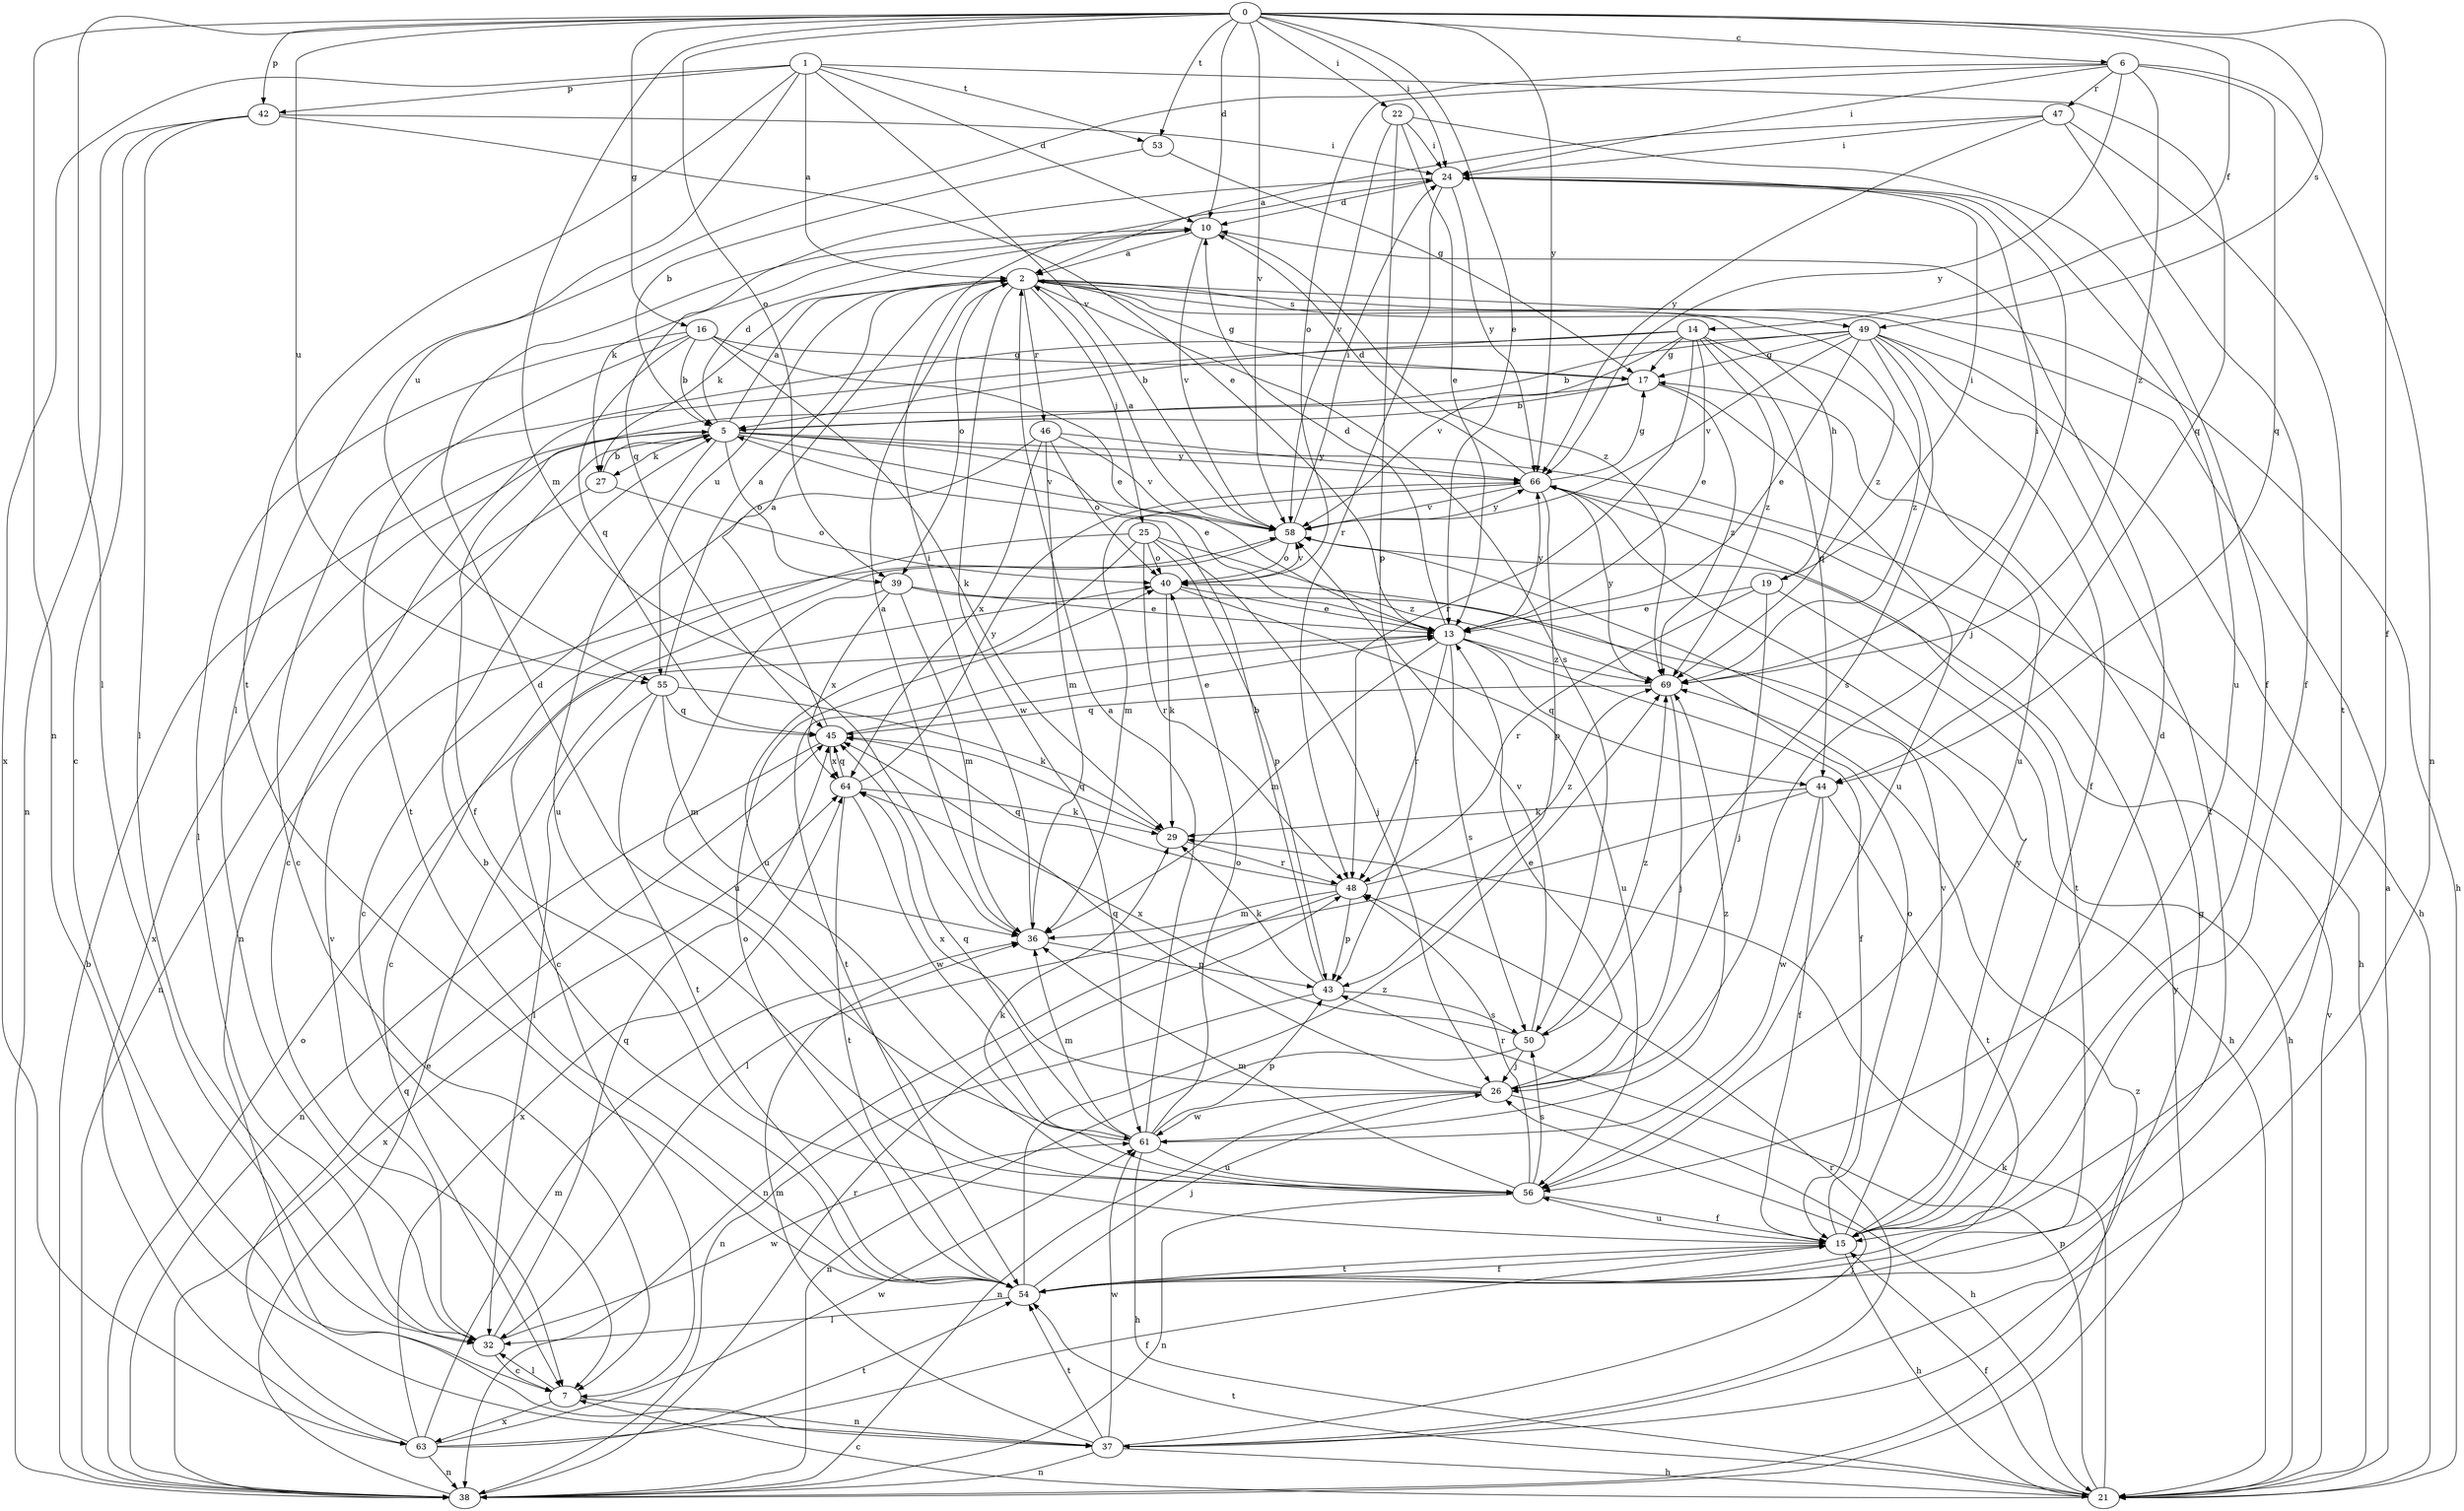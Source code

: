 strict digraph  {
0;
1;
2;
5;
6;
7;
10;
13;
14;
15;
16;
17;
19;
21;
22;
24;
25;
26;
27;
29;
32;
36;
37;
38;
39;
40;
42;
43;
44;
45;
46;
47;
48;
49;
50;
53;
54;
55;
56;
58;
61;
63;
64;
66;
69;
0 -> 6  [label=c];
0 -> 10  [label=d];
0 -> 13  [label=e];
0 -> 14  [label=f];
0 -> 15  [label=f];
0 -> 16  [label=g];
0 -> 22  [label=i];
0 -> 24  [label=i];
0 -> 32  [label=l];
0 -> 36  [label=m];
0 -> 37  [label=n];
0 -> 39  [label=o];
0 -> 42  [label=p];
0 -> 49  [label=s];
0 -> 53  [label=t];
0 -> 55  [label=u];
0 -> 58  [label=v];
0 -> 66  [label=y];
1 -> 2  [label=a];
1 -> 10  [label=d];
1 -> 42  [label=p];
1 -> 44  [label=q];
1 -> 53  [label=t];
1 -> 54  [label=t];
1 -> 55  [label=u];
1 -> 58  [label=v];
1 -> 63  [label=x];
2 -> 17  [label=g];
2 -> 19  [label=h];
2 -> 21  [label=h];
2 -> 25  [label=j];
2 -> 27  [label=k];
2 -> 39  [label=o];
2 -> 46  [label=r];
2 -> 49  [label=s];
2 -> 50  [label=s];
2 -> 55  [label=u];
2 -> 61  [label=w];
2 -> 69  [label=z];
5 -> 2  [label=a];
5 -> 10  [label=d];
5 -> 13  [label=e];
5 -> 21  [label=h];
5 -> 27  [label=k];
5 -> 37  [label=n];
5 -> 39  [label=o];
5 -> 56  [label=u];
5 -> 58  [label=v];
5 -> 63  [label=x];
5 -> 66  [label=y];
6 -> 24  [label=i];
6 -> 32  [label=l];
6 -> 37  [label=n];
6 -> 40  [label=o];
6 -> 44  [label=q];
6 -> 47  [label=r];
6 -> 66  [label=y];
6 -> 69  [label=z];
7 -> 32  [label=l];
7 -> 37  [label=n];
7 -> 63  [label=x];
10 -> 2  [label=a];
10 -> 27  [label=k];
10 -> 58  [label=v];
10 -> 69  [label=z];
13 -> 10  [label=d];
13 -> 15  [label=f];
13 -> 36  [label=m];
13 -> 44  [label=q];
13 -> 48  [label=r];
13 -> 50  [label=s];
13 -> 54  [label=t];
13 -> 66  [label=y];
13 -> 69  [label=z];
14 -> 5  [label=b];
14 -> 7  [label=c];
14 -> 13  [label=e];
14 -> 17  [label=g];
14 -> 44  [label=q];
14 -> 48  [label=r];
14 -> 56  [label=u];
14 -> 58  [label=v];
14 -> 69  [label=z];
15 -> 10  [label=d];
15 -> 21  [label=h];
15 -> 40  [label=o];
15 -> 54  [label=t];
15 -> 56  [label=u];
15 -> 58  [label=v];
15 -> 66  [label=y];
16 -> 5  [label=b];
16 -> 13  [label=e];
16 -> 17  [label=g];
16 -> 29  [label=k];
16 -> 32  [label=l];
16 -> 45  [label=q];
16 -> 54  [label=t];
17 -> 5  [label=b];
17 -> 15  [label=f];
17 -> 56  [label=u];
17 -> 69  [label=z];
19 -> 13  [label=e];
19 -> 21  [label=h];
19 -> 24  [label=i];
19 -> 26  [label=j];
19 -> 48  [label=r];
21 -> 2  [label=a];
21 -> 7  [label=c];
21 -> 15  [label=f];
21 -> 29  [label=k];
21 -> 43  [label=p];
21 -> 54  [label=t];
21 -> 58  [label=v];
22 -> 13  [label=e];
22 -> 15  [label=f];
22 -> 24  [label=i];
22 -> 43  [label=p];
22 -> 58  [label=v];
24 -> 10  [label=d];
24 -> 26  [label=j];
24 -> 45  [label=q];
24 -> 48  [label=r];
24 -> 56  [label=u];
24 -> 66  [label=y];
25 -> 7  [label=c];
25 -> 26  [label=j];
25 -> 40  [label=o];
25 -> 43  [label=p];
25 -> 48  [label=r];
25 -> 56  [label=u];
25 -> 69  [label=z];
26 -> 13  [label=e];
26 -> 21  [label=h];
26 -> 38  [label=n];
26 -> 45  [label=q];
26 -> 61  [label=w];
26 -> 64  [label=x];
27 -> 5  [label=b];
27 -> 38  [label=n];
27 -> 40  [label=o];
29 -> 45  [label=q];
29 -> 48  [label=r];
32 -> 7  [label=c];
32 -> 45  [label=q];
32 -> 58  [label=v];
32 -> 61  [label=w];
36 -> 2  [label=a];
36 -> 24  [label=i];
36 -> 43  [label=p];
37 -> 17  [label=g];
37 -> 21  [label=h];
37 -> 26  [label=j];
37 -> 36  [label=m];
37 -> 38  [label=n];
37 -> 48  [label=r];
37 -> 54  [label=t];
37 -> 61  [label=w];
38 -> 5  [label=b];
38 -> 13  [label=e];
38 -> 40  [label=o];
38 -> 48  [label=r];
38 -> 64  [label=x];
38 -> 66  [label=y];
38 -> 69  [label=z];
39 -> 13  [label=e];
39 -> 21  [label=h];
39 -> 36  [label=m];
39 -> 56  [label=u];
39 -> 64  [label=x];
40 -> 13  [label=e];
40 -> 29  [label=k];
40 -> 56  [label=u];
40 -> 58  [label=v];
42 -> 7  [label=c];
42 -> 13  [label=e];
42 -> 24  [label=i];
42 -> 32  [label=l];
42 -> 38  [label=n];
43 -> 5  [label=b];
43 -> 29  [label=k];
43 -> 38  [label=n];
43 -> 50  [label=s];
44 -> 15  [label=f];
44 -> 29  [label=k];
44 -> 32  [label=l];
44 -> 54  [label=t];
44 -> 61  [label=w];
45 -> 2  [label=a];
45 -> 13  [label=e];
45 -> 38  [label=n];
45 -> 64  [label=x];
46 -> 7  [label=c];
46 -> 36  [label=m];
46 -> 40  [label=o];
46 -> 58  [label=v];
46 -> 64  [label=x];
46 -> 66  [label=y];
47 -> 2  [label=a];
47 -> 15  [label=f];
47 -> 24  [label=i];
47 -> 54  [label=t];
47 -> 66  [label=y];
48 -> 36  [label=m];
48 -> 38  [label=n];
48 -> 43  [label=p];
48 -> 45  [label=q];
48 -> 69  [label=z];
49 -> 5  [label=b];
49 -> 7  [label=c];
49 -> 13  [label=e];
49 -> 15  [label=f];
49 -> 17  [label=g];
49 -> 21  [label=h];
49 -> 50  [label=s];
49 -> 54  [label=t];
49 -> 58  [label=v];
49 -> 69  [label=z];
50 -> 26  [label=j];
50 -> 38  [label=n];
50 -> 58  [label=v];
50 -> 64  [label=x];
50 -> 69  [label=z];
53 -> 5  [label=b];
53 -> 17  [label=g];
54 -> 5  [label=b];
54 -> 15  [label=f];
54 -> 26  [label=j];
54 -> 32  [label=l];
54 -> 40  [label=o];
54 -> 69  [label=z];
55 -> 2  [label=a];
55 -> 29  [label=k];
55 -> 32  [label=l];
55 -> 36  [label=m];
55 -> 45  [label=q];
55 -> 54  [label=t];
56 -> 15  [label=f];
56 -> 29  [label=k];
56 -> 36  [label=m];
56 -> 38  [label=n];
56 -> 48  [label=r];
56 -> 50  [label=s];
58 -> 2  [label=a];
58 -> 7  [label=c];
58 -> 24  [label=i];
58 -> 40  [label=o];
58 -> 66  [label=y];
61 -> 2  [label=a];
61 -> 10  [label=d];
61 -> 21  [label=h];
61 -> 36  [label=m];
61 -> 40  [label=o];
61 -> 43  [label=p];
61 -> 45  [label=q];
61 -> 56  [label=u];
61 -> 69  [label=z];
63 -> 15  [label=f];
63 -> 36  [label=m];
63 -> 38  [label=n];
63 -> 45  [label=q];
63 -> 54  [label=t];
63 -> 61  [label=w];
63 -> 64  [label=x];
64 -> 29  [label=k];
64 -> 45  [label=q];
64 -> 54  [label=t];
64 -> 61  [label=w];
64 -> 66  [label=y];
66 -> 10  [label=d];
66 -> 17  [label=g];
66 -> 36  [label=m];
66 -> 43  [label=p];
66 -> 54  [label=t];
66 -> 58  [label=v];
69 -> 24  [label=i];
69 -> 26  [label=j];
69 -> 45  [label=q];
69 -> 66  [label=y];
}
